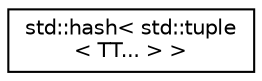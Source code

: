 digraph "Graphical Class Hierarchy"
{
 // LATEX_PDF_SIZE
  edge [fontname="Helvetica",fontsize="10",labelfontname="Helvetica",labelfontsize="10"];
  node [fontname="Helvetica",fontsize="10",shape=record];
  rankdir="LR";
  Node0 [label="std::hash\< std::tuple\l\< TT... \> \>",height=0.2,width=0.4,color="black", fillcolor="white", style="filled",URL="$structstd_1_1hash_3_01std_1_1tuple_3_01TT_8_8_8_01_4_01_4.html",tooltip=" "];
}
